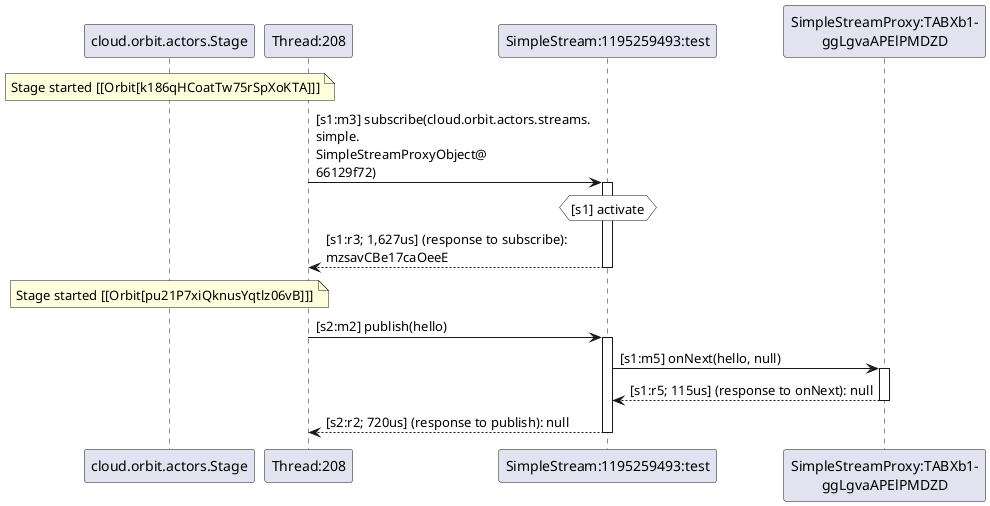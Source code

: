 @startuml
note over "cloud.orbit.actors.Stage": Stage started [[Orbit[k186qHCoatTw75rSpXoKTA]]]
"Thread:208" -> "SimpleStream:1195259493:test" : [s1:m3] subscribe(cloud.orbit.actors.streams.\nsimple.\nSimpleStreamProxyObject@\n66129f72)
activate "SimpleStream:1195259493:test"
hnote over "SimpleStream:1195259493:test" #white : [s1] activate
"SimpleStream:1195259493:test" --> "Thread:208" : [s1:r3; 1,627us] (response to subscribe): \nmzsavCBe17caOeeE
deactivate "SimpleStream:1195259493:test"
note over "cloud.orbit.actors.Stage": Stage started [[Orbit[pu21P7xiQknusYqtlz06vB]]]
"Thread:208" -> "SimpleStream:1195259493:test" : [s2:m2] publish(hello)
activate "SimpleStream:1195259493:test"
"SimpleStream:1195259493:test" -> "SimpleStreamProxy:TABXb1-\nggLgvaAPElPMDZD" : [s1:m5] onNext(hello, null)
activate "SimpleStreamProxy:TABXb1-\nggLgvaAPElPMDZD"
"SimpleStreamProxy:TABXb1-\nggLgvaAPElPMDZD" --> "SimpleStream:1195259493:test" : [s1:r5; 115us] (response to onNext): null
deactivate "SimpleStreamProxy:TABXb1-\nggLgvaAPElPMDZD"
"SimpleStream:1195259493:test" --> "Thread:208" : [s2:r2; 720us] (response to publish): null
deactivate "SimpleStream:1195259493:test"
@enduml
